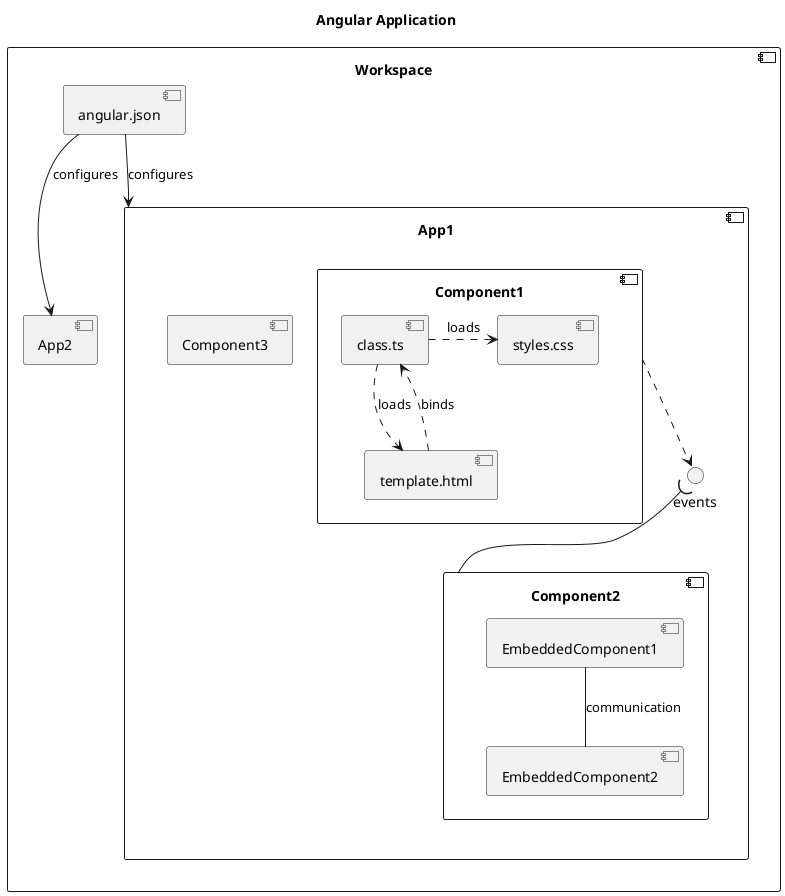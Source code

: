 @startuml

title Angular Application

component Workspace {

	component App1 {
		component Component1 {
			[template.html] ..> [class.ts]: binds
			[class.ts] .> [styles.css]: loads
			[class.ts] .> [template.html]: loads
		}

		component Component2 {
			[EmbeddedComponent1] -- [EmbeddedComponent2]: communication
		}

		[Component3]

		Component1 ..> events
		events )-- Component2
	}

	[angular.json] --> App1: configures
	[angular.json] --> [App2]: configures

}

@enduml
